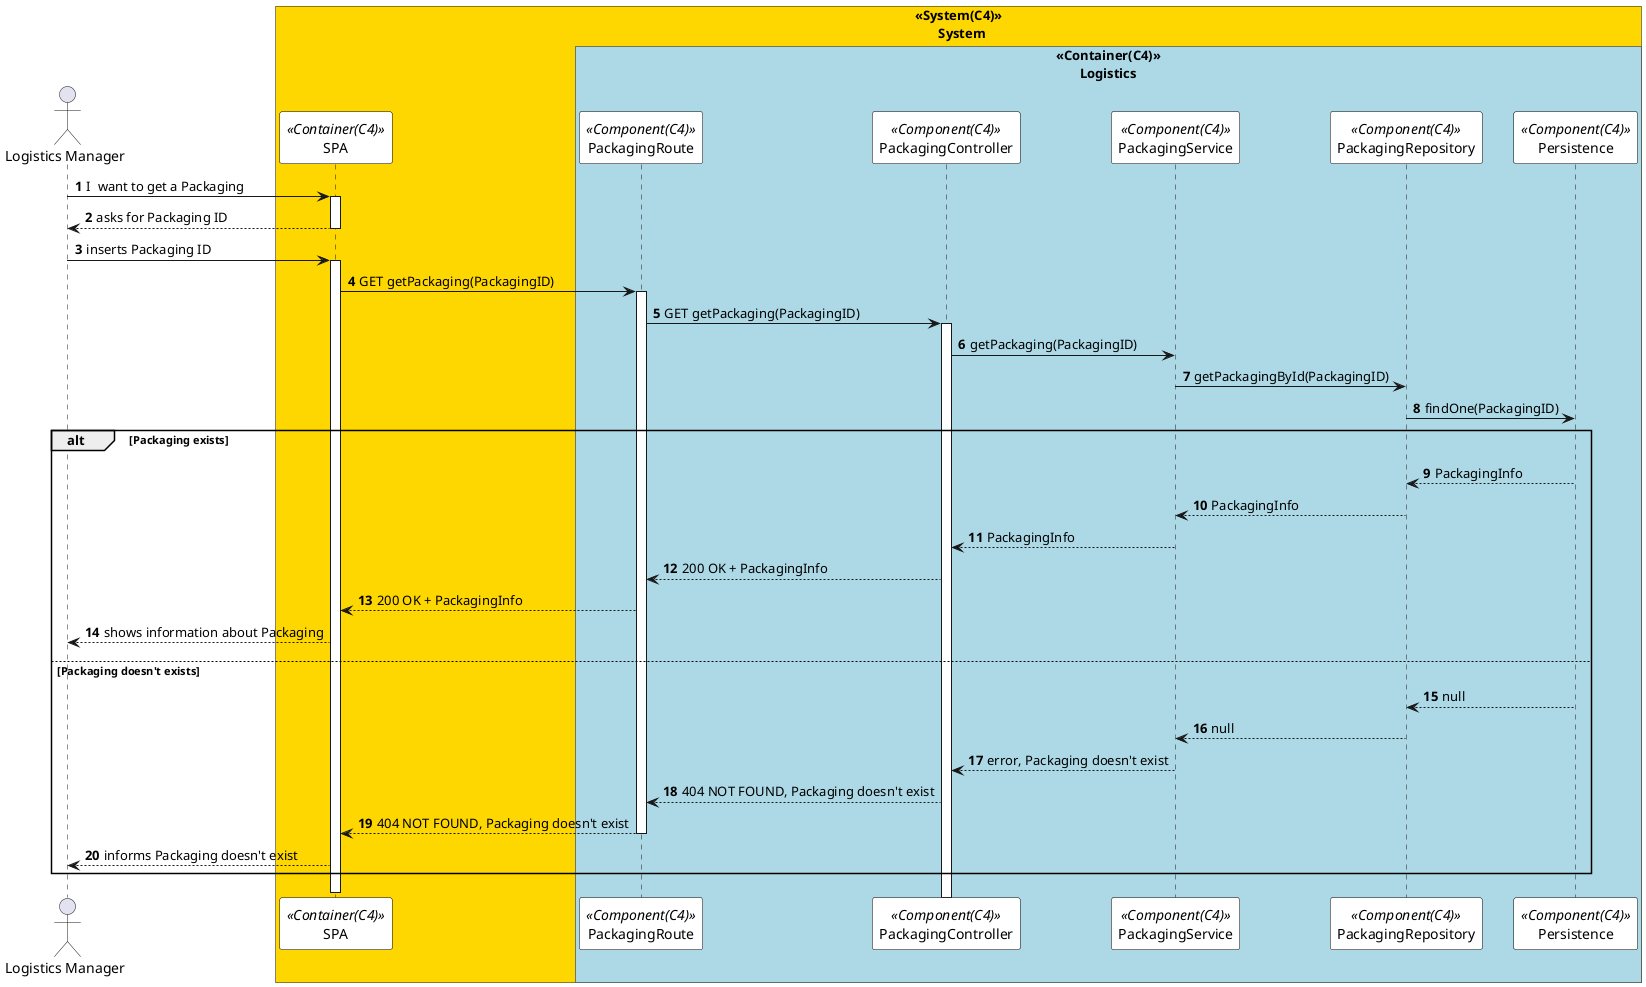 @startuml getPackagingSD
autonumber
!pragma teoz true
skinparam sequence {
ParticipantBorderColor black
ParticipantBackgroundColor white
}


actor "Logistics Manager" as manager

box "<<System(C4)>>\n       System" #Gold
participant SPA as  SPA <<Container(C4)>>
box "<<Container(C4)>>\n       Logistics" #LightBlue
participant PackagingRoute as Route <<Component(C4)>>
participant PackagingController as Controller <<Component(C4)>>
participant PackagingService as Service <<Component(C4)>>
participant PackagingRepository as Repository <<Component(C4)>>
participant Persistence as Persistence <<Component(C4)>>
end box
end box

manager -> SPA: I  want to get a Packaging
activate SPA

SPA --> manager: asks for Packaging ID
deactivate SPA

manager -> SPA: inserts Packaging ID
activate SPA

SPA -> Route: GET getPackaging(PackagingID)
activate Route

Route -> Controller: GET getPackaging(PackagingID)
activate Controller

Controller -> Service: getPackaging(PackagingID)

Service -> Repository: getPackagingById(PackagingID)

Repository -> Persistence: findOne(PackagingID)


alt Packaging exists
Persistence --> Repository: PackagingInfo

Repository --> Service: PackagingInfo

Service --> Controller: PackagingInfo 

Controller --> Route: 200 OK + PackagingInfo

Route --> SPA: 200 OK + PackagingInfo
SPA --> manager: shows information about Packaging


else Packaging doesn't exists
Persistence --> Repository: null

Repository --> Service: null

Service --> Controller: error, Packaging doesn't exist

Controller --> Route: 404 NOT FOUND, Packaging doesn't exist

Route --> SPA: 404 NOT FOUND, Packaging doesn't exist
deactivate Route
SPA --> manager: informs Packaging doesn't exist

end

deactivate SPA
deactivate manager

@enduml
